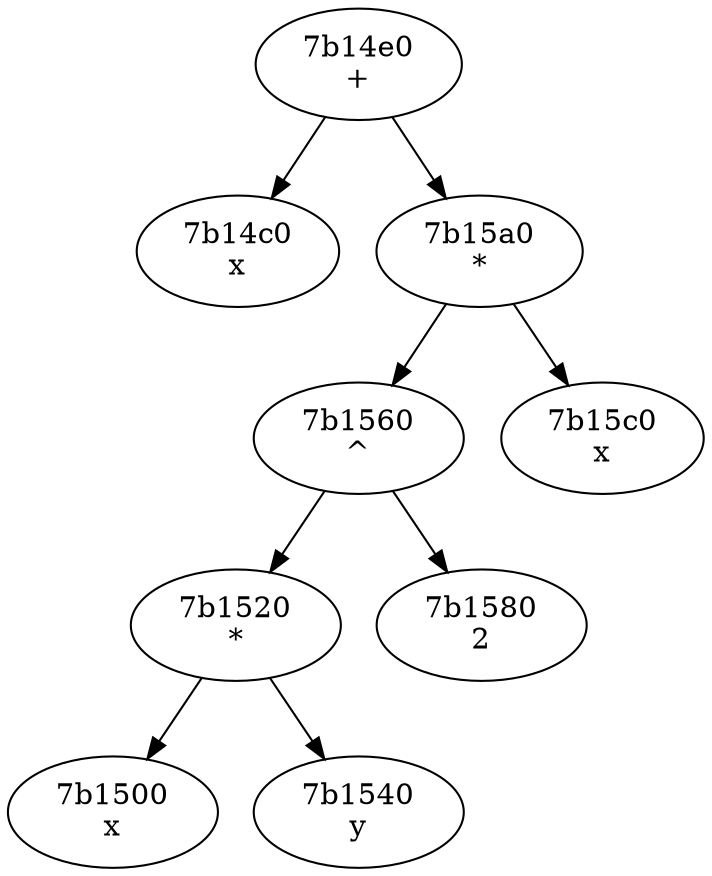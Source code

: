 digraph G{
"7b14e0
+"->"7b14c0
x";
"7b14e0
+"->"7b15a0
*";
"7b14c0
x";
"7b15a0
*"->"7b1560
^";
"7b15a0
*"->"7b15c0
x";
"7b1560
^"->"7b1520
*";
"7b1560
^"->"7b1580
2";
"7b1520
*"->"7b1500
x";
"7b1520
*"->"7b1540
y";
"7b1500
x";
"7b1540
y";
"7b1580
2";
"7b15c0
x";
}